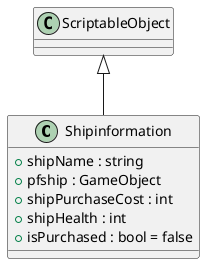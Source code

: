 @startuml
class Shipinformation {
    + shipName : string
    + pfship : GameObject
    + shipPurchaseCost : int
    + shipHealth : int
    + isPurchased : bool = false
}
ScriptableObject <|-- Shipinformation
@enduml
